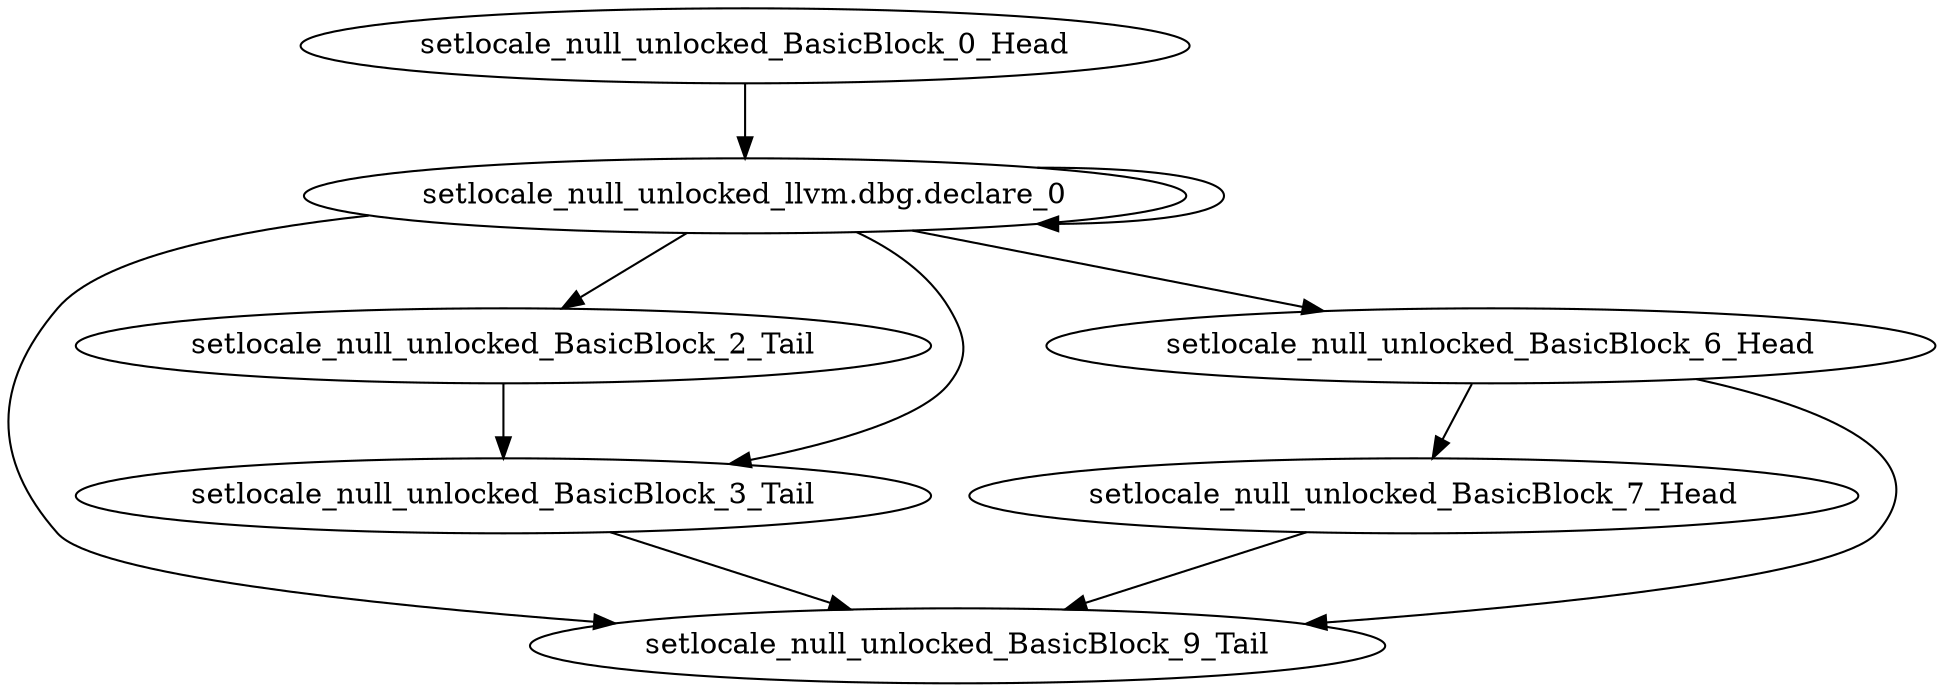 digraph G {
    "setlocale_null_unlocked_BasicBlock_7_Head" -> "setlocale_null_unlocked_BasicBlock_9_Tail"
    "setlocale_null_unlocked_BasicBlock_0_Head" -> "setlocale_null_unlocked_llvm.dbg.declare_0"
    "setlocale_null_unlocked_BasicBlock_2_Tail" -> "setlocale_null_unlocked_BasicBlock_3_Tail"
    "setlocale_null_unlocked_BasicBlock_3_Tail" -> "setlocale_null_unlocked_BasicBlock_9_Tail"
    "setlocale_null_unlocked_llvm.dbg.declare_0" -> "setlocale_null_unlocked_BasicBlock_9_Tail"
    "setlocale_null_unlocked_llvm.dbg.declare_0" -> "setlocale_null_unlocked_BasicBlock_2_Tail"
    "setlocale_null_unlocked_llvm.dbg.declare_0" -> "setlocale_null_unlocked_BasicBlock_3_Tail"
    "setlocale_null_unlocked_llvm.dbg.declare_0" -> "setlocale_null_unlocked_llvm.dbg.declare_0"
    "setlocale_null_unlocked_llvm.dbg.declare_0" -> "setlocale_null_unlocked_BasicBlock_6_Head"
    "setlocale_null_unlocked_BasicBlock_6_Head" -> "setlocale_null_unlocked_BasicBlock_9_Tail"
    "setlocale_null_unlocked_BasicBlock_6_Head" -> "setlocale_null_unlocked_BasicBlock_7_Head"
}
